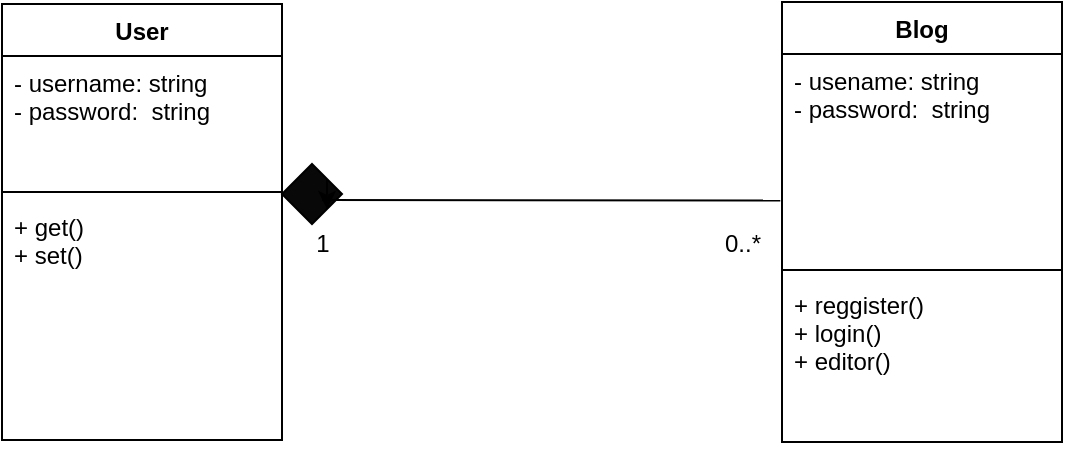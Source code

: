 <mxfile version="18.0.7" type="device"><diagram id="GSM0hlW0gVEDVjM4By5D" name="Page-1"><mxGraphModel dx="1059" dy="801" grid="1" gridSize="10" guides="1" tooltips="1" connect="0" arrows="1" fold="1" page="1" pageScale="1" pageWidth="827" pageHeight="1169" math="0" shadow="0"><root><mxCell id="0"/><mxCell id="1" parent="0"/><mxCell id="UbAAuwNMedyCZAPiYMAI-2" value="User" style="swimlane;fontStyle=1;align=center;verticalAlign=top;childLayout=stackLayout;horizontal=1;startSize=26;horizontalStack=0;resizeParent=1;resizeParentMax=0;resizeLast=0;collapsible=1;marginBottom=0;" vertex="1" parent="1"><mxGeometry x="100" y="340" width="140" height="218" as="geometry"><mxRectangle x="290" y="365" width="60" height="26" as="alternateBounds"/></mxGeometry></mxCell><mxCell id="UbAAuwNMedyCZAPiYMAI-3" value="- username: string&#10;- password:  string&#10;" style="text;strokeColor=none;fillColor=none;align=left;verticalAlign=top;spacingLeft=4;spacingRight=4;overflow=hidden;rotatable=0;points=[[0,0.5],[1,0.5]];portConstraint=eastwest;" vertex="1" parent="UbAAuwNMedyCZAPiYMAI-2"><mxGeometry y="26" width="140" height="64" as="geometry"/></mxCell><mxCell id="UbAAuwNMedyCZAPiYMAI-4" value="" style="line;strokeWidth=1;fillColor=none;align=left;verticalAlign=middle;spacingTop=-1;spacingLeft=3;spacingRight=3;rotatable=0;labelPosition=right;points=[];portConstraint=eastwest;" vertex="1" parent="UbAAuwNMedyCZAPiYMAI-2"><mxGeometry y="90" width="140" height="8" as="geometry"/></mxCell><mxCell id="UbAAuwNMedyCZAPiYMAI-5" value="+ get()&#10;+ set()&#10;" style="text;strokeColor=none;fillColor=none;align=left;verticalAlign=top;spacingLeft=4;spacingRight=4;overflow=hidden;rotatable=0;points=[[0,0.5],[1,0.5]];portConstraint=eastwest;" vertex="1" parent="UbAAuwNMedyCZAPiYMAI-2"><mxGeometry y="98" width="140" height="120" as="geometry"/></mxCell><mxCell id="UbAAuwNMedyCZAPiYMAI-7" value="Blog" style="swimlane;fontStyle=1;align=center;verticalAlign=top;childLayout=stackLayout;horizontal=1;startSize=26;horizontalStack=0;resizeParent=1;resizeParentMax=0;resizeLast=0;collapsible=1;marginBottom=0;" vertex="1" parent="1"><mxGeometry x="490" y="339" width="140" height="220" as="geometry"><mxRectangle x="290" y="365" width="60" height="26" as="alternateBounds"/></mxGeometry></mxCell><mxCell id="UbAAuwNMedyCZAPiYMAI-8" value="- usename: string&#10;- password:  string" style="text;strokeColor=none;fillColor=none;align=left;verticalAlign=top;spacingLeft=4;spacingRight=4;overflow=hidden;rotatable=0;points=[[0,0.5],[1,0.5]];portConstraint=eastwest;" vertex="1" parent="UbAAuwNMedyCZAPiYMAI-7"><mxGeometry y="26" width="140" height="104" as="geometry"/></mxCell><mxCell id="UbAAuwNMedyCZAPiYMAI-9" value="" style="line;strokeWidth=1;fillColor=none;align=left;verticalAlign=middle;spacingTop=-1;spacingLeft=3;spacingRight=3;rotatable=0;labelPosition=right;points=[];portConstraint=eastwest;" vertex="1" parent="UbAAuwNMedyCZAPiYMAI-7"><mxGeometry y="130" width="140" height="8" as="geometry"/></mxCell><mxCell id="UbAAuwNMedyCZAPiYMAI-10" value="+ reggister()&#10;+ login()&#10;+ editor()&#10;" style="text;strokeColor=none;fillColor=none;align=left;verticalAlign=top;spacingLeft=4;spacingRight=4;overflow=hidden;rotatable=0;points=[[0,0.5],[1,0.5]];portConstraint=eastwest;" vertex="1" parent="UbAAuwNMedyCZAPiYMAI-7"><mxGeometry y="138" width="140" height="82" as="geometry"/></mxCell><mxCell id="UbAAuwNMedyCZAPiYMAI-13" style="edgeStyle=orthogonalEdgeStyle;rounded=0;orthogonalLoop=1;jettySize=auto;html=1;exitX=0;exitY=0;exitDx=0;exitDy=0;" edge="1" parent="1" source="UbAAuwNMedyCZAPiYMAI-11"><mxGeometry relative="1" as="geometry"><mxPoint x="260" y="440" as="targetPoint"/></mxGeometry></mxCell><mxCell id="UbAAuwNMedyCZAPiYMAI-11" value="" style="rhombus;whiteSpace=wrap;html=1;rounded=0;fillColor=#080808;" vertex="1" parent="1"><mxGeometry x="240" y="420" width="30" height="30" as="geometry"/></mxCell><mxCell id="UbAAuwNMedyCZAPiYMAI-12" value="" style="endArrow=none;html=1;rounded=0;entryX=-0.006;entryY=0.704;entryDx=0;entryDy=0;entryPerimeter=0;" edge="1" parent="1" target="UbAAuwNMedyCZAPiYMAI-8"><mxGeometry width="50" height="50" relative="1" as="geometry"><mxPoint x="260" y="438" as="sourcePoint"/><mxPoint x="320" y="390" as="targetPoint"/></mxGeometry></mxCell><mxCell id="UbAAuwNMedyCZAPiYMAI-14" style="edgeStyle=orthogonalEdgeStyle;rounded=0;orthogonalLoop=1;jettySize=auto;html=1;exitX=1;exitY=0;exitDx=0;exitDy=0;entryX=1;entryY=1;entryDx=0;entryDy=0;" edge="1" parent="1" source="UbAAuwNMedyCZAPiYMAI-11" target="UbAAuwNMedyCZAPiYMAI-11"><mxGeometry relative="1" as="geometry"/></mxCell><mxCell id="UbAAuwNMedyCZAPiYMAI-15" value="1" style="text;html=1;align=center;verticalAlign=middle;resizable=0;points=[];autosize=1;strokeColor=none;fillColor=none;" vertex="1" parent="1"><mxGeometry x="250" y="450" width="20" height="20" as="geometry"/></mxCell><mxCell id="UbAAuwNMedyCZAPiYMAI-16" value="0..*" style="text;html=1;align=center;verticalAlign=middle;resizable=0;points=[];autosize=1;strokeColor=none;fillColor=none;" vertex="1" parent="1"><mxGeometry x="455" y="450" width="30" height="20" as="geometry"/></mxCell></root></mxGraphModel></diagram></mxfile>